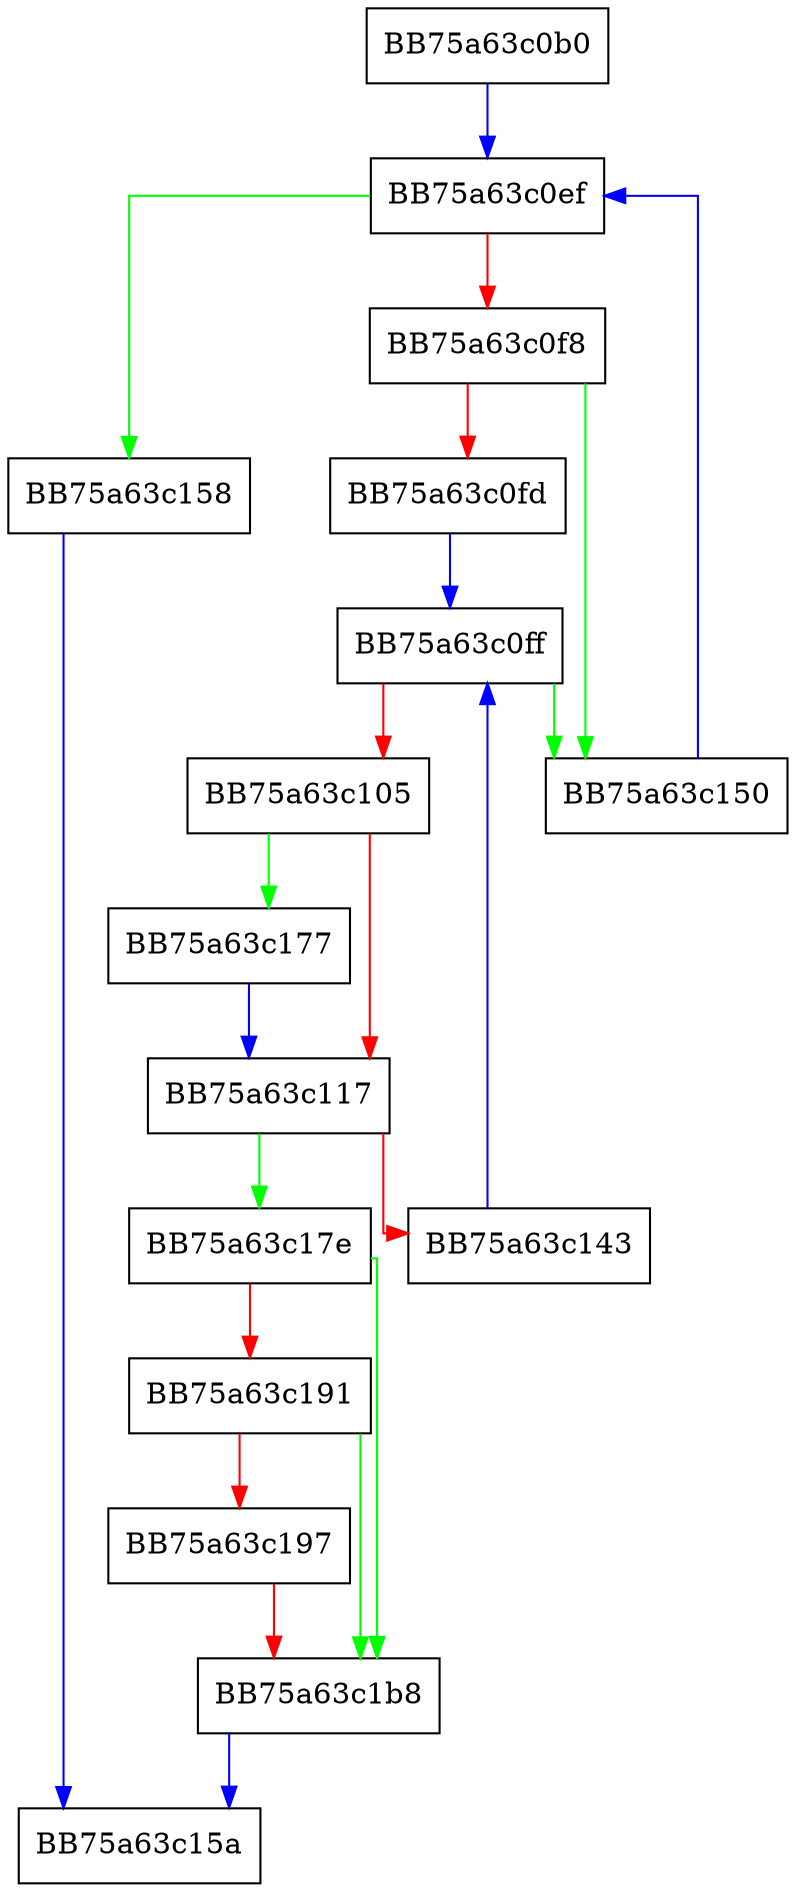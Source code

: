 digraph ScanEncryptedPlainText {
  node [shape="box"];
  graph [splines=ortho];
  BB75a63c0b0 -> BB75a63c0ef [color="blue"];
  BB75a63c0ef -> BB75a63c158 [color="green"];
  BB75a63c0ef -> BB75a63c0f8 [color="red"];
  BB75a63c0f8 -> BB75a63c150 [color="green"];
  BB75a63c0f8 -> BB75a63c0fd [color="red"];
  BB75a63c0fd -> BB75a63c0ff [color="blue"];
  BB75a63c0ff -> BB75a63c150 [color="green"];
  BB75a63c0ff -> BB75a63c105 [color="red"];
  BB75a63c105 -> BB75a63c177 [color="green"];
  BB75a63c105 -> BB75a63c117 [color="red"];
  BB75a63c117 -> BB75a63c17e [color="green"];
  BB75a63c117 -> BB75a63c143 [color="red"];
  BB75a63c143 -> BB75a63c0ff [color="blue"];
  BB75a63c150 -> BB75a63c0ef [color="blue"];
  BB75a63c158 -> BB75a63c15a [color="blue"];
  BB75a63c177 -> BB75a63c117 [color="blue"];
  BB75a63c17e -> BB75a63c1b8 [color="green"];
  BB75a63c17e -> BB75a63c191 [color="red"];
  BB75a63c191 -> BB75a63c1b8 [color="green"];
  BB75a63c191 -> BB75a63c197 [color="red"];
  BB75a63c197 -> BB75a63c1b8 [color="red"];
  BB75a63c1b8 -> BB75a63c15a [color="blue"];
}